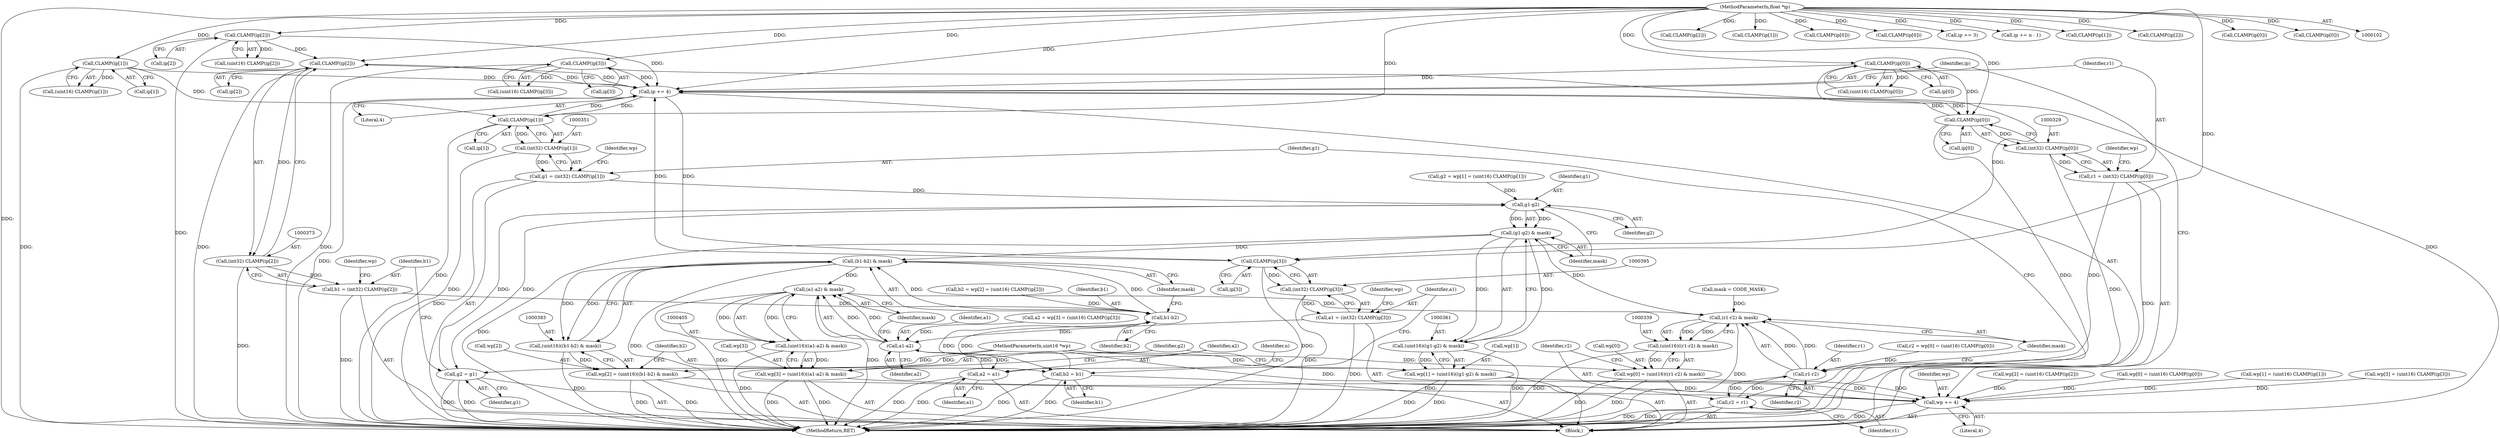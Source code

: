 digraph "0_libtiff_83a4b92815ea04969d494416eaae3d4c6b338e4a#diff-c8b4b355f9b5c06d585b23138e1c185f_1@array" {
"1000374" [label="(Call,CLAMP(ip[2]))"];
"1000293" [label="(Call,CLAMP(ip[2]))"];
"1000103" [label="(MethodParameterIn,float *ip)"];
"1000323" [label="(Call,ip += 4)"];
"1000374" [label="(Call,CLAMP(ip[2]))"];
"1000281" [label="(Call,CLAMP(ip[1]))"];
"1000352" [label="(Call,CLAMP(ip[1]))"];
"1000305" [label="(Call,CLAMP(ip[3]))"];
"1000269" [label="(Call,CLAMP(ip[0]))"];
"1000330" [label="(Call,CLAMP(ip[0]))"];
"1000396" [label="(Call,CLAMP(ip[3]))"];
"1000328" [label="(Call,(int32) CLAMP(ip[0]))"];
"1000326" [label="(Call,r1 = (int32) CLAMP(ip[0]))"];
"1000341" [label="(Call,r1-r2)"];
"1000340" [label="(Call,(r1-r2) & mask)"];
"1000338" [label="(Call,(uint16)((r1-r2) & mask))"];
"1000334" [label="(Call,wp[0] = (uint16)((r1-r2) & mask))"];
"1000320" [label="(Call,wp += 4)"];
"1000362" [label="(Call,(g1-g2) & mask)"];
"1000360" [label="(Call,(uint16)((g1-g2) & mask))"];
"1000356" [label="(Call,wp[1] = (uint16)((g1-g2) & mask))"];
"1000384" [label="(Call,(b1-b2) & mask)"];
"1000382" [label="(Call,(uint16)((b1-b2) & mask))"];
"1000378" [label="(Call,wp[2] = (uint16)((b1-b2) & mask))"];
"1000406" [label="(Call,(a1-a2) & mask)"];
"1000404" [label="(Call,(uint16)((a1-a2) & mask))"];
"1000400" [label="(Call,wp[3] = (uint16)((a1-a2) & mask))"];
"1000345" [label="(Call,r2 = r1)"];
"1000350" [label="(Call,(int32) CLAMP(ip[1]))"];
"1000348" [label="(Call,g1 = (int32) CLAMP(ip[1]))"];
"1000363" [label="(Call,g1-g2)"];
"1000367" [label="(Call,g2 = g1)"];
"1000372" [label="(Call,(int32) CLAMP(ip[2]))"];
"1000370" [label="(Call,b1 = (int32) CLAMP(ip[2]))"];
"1000385" [label="(Call,b1-b2)"];
"1000389" [label="(Call,b2 = b1)"];
"1000394" [label="(Call,(int32) CLAMP(ip[3]))"];
"1000392" [label="(Call,a1 = (int32) CLAMP(ip[3]))"];
"1000407" [label="(Call,a1-a2)"];
"1000411" [label="(Call,a2 = a1)"];
"1000123" [label="(Call,mask = CODE_MASK)"];
"1000168" [label="(Call,CLAMP(ip[2]))"];
"1000343" [label="(Identifier,r2)"];
"1000156" [label="(Call,CLAMP(ip[1]))"];
"1000340" [label="(Call,(r1-r2) & mask)"];
"1000366" [label="(Identifier,mask)"];
"1000324" [label="(Identifier,ip)"];
"1000378" [label="(Call,wp[2] = (uint16)((b1-b2) & mask))"];
"1000404" [label="(Call,(uint16)((a1-a2) & mask))"];
"1000410" [label="(Identifier,mask)"];
"1000408" [label="(Identifier,a1)"];
"1000345" [label="(Call,r2 = r1)"];
"1000330" [label="(Call,CLAMP(ip[0]))"];
"1000400" [label="(Call,wp[3] = (uint16)((a1-a2) & mask))"];
"1000407" [label="(Call,a1-a2)"];
"1000287" [label="(Call,wp[2] = (uint16) CLAMP(ip[2]))"];
"1000334" [label="(Call,wp[0] = (uint16)((r1-r2) & mask))"];
"1000371" [label="(Identifier,b1)"];
"1000144" [label="(Call,CLAMP(ip[0]))"];
"1000406" [label="(Call,(a1-a2) & mask)"];
"1000348" [label="(Call,g1 = (int32) CLAMP(ip[1]))"];
"1000273" [label="(Call,g2 = wp[1] = (uint16) CLAMP(ip[1]))"];
"1000335" [label="(Call,wp[0])"];
"1000263" [label="(Call,wp[0] = (uint16) CLAMP(ip[0]))"];
"1000193" [label="(Call,CLAMP(ip[0]))"];
"1000306" [label="(Call,ip[3])"];
"1000281" [label="(Call,CLAMP(ip[1]))"];
"1000323" [label="(Call,ip += 4)"];
"1000393" [label="(Identifier,a1)"];
"1000413" [label="(Identifier,a1)"];
"1000275" [label="(Call,wp[1] = (uint16) CLAMP(ip[1]))"];
"1000391" [label="(Identifier,b1)"];
"1000285" [label="(Call,b2 = wp[2] = (uint16) CLAMP(ip[2]))"];
"1000357" [label="(Call,wp[1])"];
"1000106" [label="(MethodParameterIn,uint16 *wp)"];
"1000325" [label="(Literal,4)"];
"1000320" [label="(Call,wp += 4)"];
"1000322" [label="(Literal,4)"];
"1000367" [label="(Call,g2 = g1)"];
"1000402" [label="(Identifier,wp)"];
"1000342" [label="(Identifier,r1)"];
"1000394" [label="(Call,(int32) CLAMP(ip[3]))"];
"1000299" [label="(Call,wp[3] = (uint16) CLAMP(ip[3]))"];
"1000316" [label="(Block,)"];
"1000305" [label="(Call,CLAMP(ip[3]))"];
"1000382" [label="(Call,(uint16)((b1-b2) & mask))"];
"1000186" [label="(Call,ip += 3)"];
"1000416" [label="(Call,ip += n - 1)"];
"1000215" [label="(Call,CLAMP(ip[1]))"];
"1000396" [label="(Call,CLAMP(ip[3]))"];
"1000349" [label="(Identifier,g1)"];
"1000314" [label="(Identifier,n)"];
"1000350" [label="(Call,(int32) CLAMP(ip[1]))"];
"1000344" [label="(Identifier,mask)"];
"1000409" [label="(Identifier,a2)"];
"1000270" [label="(Call,ip[0])"];
"1000370" [label="(Call,b1 = (int32) CLAMP(ip[2]))"];
"1000352" [label="(Call,CLAMP(ip[1]))"];
"1000353" [label="(Call,ip[1])"];
"1000267" [label="(Call,(uint16) CLAMP(ip[0]))"];
"1000261" [label="(Call,r2 = wp[0] = (uint16) CLAMP(ip[0]))"];
"1000346" [label="(Identifier,r2)"];
"1000356" [label="(Call,wp[1] = (uint16)((g1-g2) & mask))"];
"1000269" [label="(Call,CLAMP(ip[0]))"];
"1000362" [label="(Call,(g1-g2) & mask)"];
"1000103" [label="(MethodParameterIn,float *ip)"];
"1000237" [label="(Call,CLAMP(ip[2]))"];
"1000374" [label="(Call,CLAMP(ip[2]))"];
"1000336" [label="(Identifier,wp)"];
"1000303" [label="(Call,(uint16) CLAMP(ip[3]))"];
"1000327" [label="(Identifier,r1)"];
"1000412" [label="(Identifier,a2)"];
"1000392" [label="(Call,a1 = (int32) CLAMP(ip[3]))"];
"1000390" [label="(Identifier,b2)"];
"1000365" [label="(Identifier,g2)"];
"1000347" [label="(Identifier,r1)"];
"1000363" [label="(Call,g1-g2)"];
"1000379" [label="(Call,wp[2])"];
"1000372" [label="(Call,(int32) CLAMP(ip[2]))"];
"1000477" [label="(MethodReturn,RET)"];
"1000388" [label="(Identifier,mask)"];
"1000471" [label="(Call,CLAMP(ip[0]))"];
"1000297" [label="(Call,a2 = wp[3] = (uint16) CLAMP(ip[3]))"];
"1000380" [label="(Identifier,wp)"];
"1000360" [label="(Call,(uint16)((g1-g2) & mask))"];
"1000401" [label="(Call,wp[3])"];
"1000389" [label="(Call,b2 = b1)"];
"1000442" [label="(Call,CLAMP(ip[0]))"];
"1000411" [label="(Call,a2 = a1)"];
"1000375" [label="(Call,ip[2])"];
"1000369" [label="(Identifier,g1)"];
"1000364" [label="(Identifier,g1)"];
"1000326" [label="(Call,r1 = (int32) CLAMP(ip[0]))"];
"1000368" [label="(Identifier,g2)"];
"1000321" [label="(Identifier,wp)"];
"1000386" [label="(Identifier,b1)"];
"1000279" [label="(Call,(uint16) CLAMP(ip[1]))"];
"1000385" [label="(Call,b1-b2)"];
"1000397" [label="(Call,ip[3])"];
"1000384" [label="(Call,(b1-b2) & mask)"];
"1000358" [label="(Identifier,wp)"];
"1000294" [label="(Call,ip[2])"];
"1000328" [label="(Call,(int32) CLAMP(ip[0]))"];
"1000282" [label="(Call,ip[1])"];
"1000341" [label="(Call,r1-r2)"];
"1000338" [label="(Call,(uint16)((r1-r2) & mask))"];
"1000331" [label="(Call,ip[0])"];
"1000291" [label="(Call,(uint16) CLAMP(ip[2]))"];
"1000293" [label="(Call,CLAMP(ip[2]))"];
"1000387" [label="(Identifier,b2)"];
"1000374" -> "1000372"  [label="AST: "];
"1000374" -> "1000375"  [label="CFG: "];
"1000375" -> "1000374"  [label="AST: "];
"1000372" -> "1000374"  [label="CFG: "];
"1000374" -> "1000477"  [label="DDG: "];
"1000374" -> "1000323"  [label="DDG: "];
"1000374" -> "1000372"  [label="DDG: "];
"1000293" -> "1000374"  [label="DDG: "];
"1000323" -> "1000374"  [label="DDG: "];
"1000103" -> "1000374"  [label="DDG: "];
"1000293" -> "1000291"  [label="AST: "];
"1000293" -> "1000294"  [label="CFG: "];
"1000294" -> "1000293"  [label="AST: "];
"1000291" -> "1000293"  [label="CFG: "];
"1000293" -> "1000477"  [label="DDG: "];
"1000293" -> "1000291"  [label="DDG: "];
"1000103" -> "1000293"  [label="DDG: "];
"1000293" -> "1000323"  [label="DDG: "];
"1000103" -> "1000102"  [label="AST: "];
"1000103" -> "1000477"  [label="DDG: "];
"1000103" -> "1000144"  [label="DDG: "];
"1000103" -> "1000156"  [label="DDG: "];
"1000103" -> "1000168"  [label="DDG: "];
"1000103" -> "1000186"  [label="DDG: "];
"1000103" -> "1000193"  [label="DDG: "];
"1000103" -> "1000215"  [label="DDG: "];
"1000103" -> "1000237"  [label="DDG: "];
"1000103" -> "1000269"  [label="DDG: "];
"1000103" -> "1000281"  [label="DDG: "];
"1000103" -> "1000305"  [label="DDG: "];
"1000103" -> "1000323"  [label="DDG: "];
"1000103" -> "1000330"  [label="DDG: "];
"1000103" -> "1000352"  [label="DDG: "];
"1000103" -> "1000396"  [label="DDG: "];
"1000103" -> "1000416"  [label="DDG: "];
"1000103" -> "1000442"  [label="DDG: "];
"1000103" -> "1000471"  [label="DDG: "];
"1000323" -> "1000316"  [label="AST: "];
"1000323" -> "1000325"  [label="CFG: "];
"1000324" -> "1000323"  [label="AST: "];
"1000325" -> "1000323"  [label="AST: "];
"1000327" -> "1000323"  [label="CFG: "];
"1000323" -> "1000477"  [label="DDG: "];
"1000281" -> "1000323"  [label="DDG: "];
"1000352" -> "1000323"  [label="DDG: "];
"1000305" -> "1000323"  [label="DDG: "];
"1000269" -> "1000323"  [label="DDG: "];
"1000330" -> "1000323"  [label="DDG: "];
"1000396" -> "1000323"  [label="DDG: "];
"1000323" -> "1000330"  [label="DDG: "];
"1000323" -> "1000352"  [label="DDG: "];
"1000323" -> "1000396"  [label="DDG: "];
"1000281" -> "1000279"  [label="AST: "];
"1000281" -> "1000282"  [label="CFG: "];
"1000282" -> "1000281"  [label="AST: "];
"1000279" -> "1000281"  [label="CFG: "];
"1000281" -> "1000477"  [label="DDG: "];
"1000281" -> "1000279"  [label="DDG: "];
"1000281" -> "1000352"  [label="DDG: "];
"1000352" -> "1000350"  [label="AST: "];
"1000352" -> "1000353"  [label="CFG: "];
"1000353" -> "1000352"  [label="AST: "];
"1000350" -> "1000352"  [label="CFG: "];
"1000352" -> "1000477"  [label="DDG: "];
"1000352" -> "1000350"  [label="DDG: "];
"1000305" -> "1000303"  [label="AST: "];
"1000305" -> "1000306"  [label="CFG: "];
"1000306" -> "1000305"  [label="AST: "];
"1000303" -> "1000305"  [label="CFG: "];
"1000305" -> "1000477"  [label="DDG: "];
"1000305" -> "1000303"  [label="DDG: "];
"1000305" -> "1000396"  [label="DDG: "];
"1000269" -> "1000267"  [label="AST: "];
"1000269" -> "1000270"  [label="CFG: "];
"1000270" -> "1000269"  [label="AST: "];
"1000267" -> "1000269"  [label="CFG: "];
"1000269" -> "1000477"  [label="DDG: "];
"1000269" -> "1000267"  [label="DDG: "];
"1000269" -> "1000330"  [label="DDG: "];
"1000330" -> "1000328"  [label="AST: "];
"1000330" -> "1000331"  [label="CFG: "];
"1000331" -> "1000330"  [label="AST: "];
"1000328" -> "1000330"  [label="CFG: "];
"1000330" -> "1000477"  [label="DDG: "];
"1000330" -> "1000328"  [label="DDG: "];
"1000396" -> "1000394"  [label="AST: "];
"1000396" -> "1000397"  [label="CFG: "];
"1000397" -> "1000396"  [label="AST: "];
"1000394" -> "1000396"  [label="CFG: "];
"1000396" -> "1000477"  [label="DDG: "];
"1000396" -> "1000394"  [label="DDG: "];
"1000328" -> "1000326"  [label="AST: "];
"1000329" -> "1000328"  [label="AST: "];
"1000326" -> "1000328"  [label="CFG: "];
"1000328" -> "1000477"  [label="DDG: "];
"1000328" -> "1000326"  [label="DDG: "];
"1000326" -> "1000316"  [label="AST: "];
"1000327" -> "1000326"  [label="AST: "];
"1000336" -> "1000326"  [label="CFG: "];
"1000326" -> "1000477"  [label="DDG: "];
"1000326" -> "1000341"  [label="DDG: "];
"1000341" -> "1000340"  [label="AST: "];
"1000341" -> "1000343"  [label="CFG: "];
"1000342" -> "1000341"  [label="AST: "];
"1000343" -> "1000341"  [label="AST: "];
"1000344" -> "1000341"  [label="CFG: "];
"1000341" -> "1000340"  [label="DDG: "];
"1000341" -> "1000340"  [label="DDG: "];
"1000261" -> "1000341"  [label="DDG: "];
"1000345" -> "1000341"  [label="DDG: "];
"1000341" -> "1000345"  [label="DDG: "];
"1000340" -> "1000338"  [label="AST: "];
"1000340" -> "1000344"  [label="CFG: "];
"1000344" -> "1000340"  [label="AST: "];
"1000338" -> "1000340"  [label="CFG: "];
"1000340" -> "1000477"  [label="DDG: "];
"1000340" -> "1000338"  [label="DDG: "];
"1000340" -> "1000338"  [label="DDG: "];
"1000406" -> "1000340"  [label="DDG: "];
"1000123" -> "1000340"  [label="DDG: "];
"1000340" -> "1000362"  [label="DDG: "];
"1000338" -> "1000334"  [label="AST: "];
"1000339" -> "1000338"  [label="AST: "];
"1000334" -> "1000338"  [label="CFG: "];
"1000338" -> "1000477"  [label="DDG: "];
"1000338" -> "1000334"  [label="DDG: "];
"1000334" -> "1000316"  [label="AST: "];
"1000335" -> "1000334"  [label="AST: "];
"1000346" -> "1000334"  [label="CFG: "];
"1000334" -> "1000477"  [label="DDG: "];
"1000334" -> "1000477"  [label="DDG: "];
"1000334" -> "1000320"  [label="DDG: "];
"1000106" -> "1000334"  [label="DDG: "];
"1000320" -> "1000316"  [label="AST: "];
"1000320" -> "1000322"  [label="CFG: "];
"1000321" -> "1000320"  [label="AST: "];
"1000322" -> "1000320"  [label="AST: "];
"1000324" -> "1000320"  [label="CFG: "];
"1000320" -> "1000477"  [label="DDG: "];
"1000356" -> "1000320"  [label="DDG: "];
"1000400" -> "1000320"  [label="DDG: "];
"1000287" -> "1000320"  [label="DDG: "];
"1000263" -> "1000320"  [label="DDG: "];
"1000378" -> "1000320"  [label="DDG: "];
"1000275" -> "1000320"  [label="DDG: "];
"1000299" -> "1000320"  [label="DDG: "];
"1000106" -> "1000320"  [label="DDG: "];
"1000362" -> "1000360"  [label="AST: "];
"1000362" -> "1000366"  [label="CFG: "];
"1000363" -> "1000362"  [label="AST: "];
"1000366" -> "1000362"  [label="AST: "];
"1000360" -> "1000362"  [label="CFG: "];
"1000362" -> "1000477"  [label="DDG: "];
"1000362" -> "1000360"  [label="DDG: "];
"1000362" -> "1000360"  [label="DDG: "];
"1000363" -> "1000362"  [label="DDG: "];
"1000363" -> "1000362"  [label="DDG: "];
"1000362" -> "1000384"  [label="DDG: "];
"1000360" -> "1000356"  [label="AST: "];
"1000361" -> "1000360"  [label="AST: "];
"1000356" -> "1000360"  [label="CFG: "];
"1000360" -> "1000477"  [label="DDG: "];
"1000360" -> "1000356"  [label="DDG: "];
"1000356" -> "1000316"  [label="AST: "];
"1000357" -> "1000356"  [label="AST: "];
"1000368" -> "1000356"  [label="CFG: "];
"1000356" -> "1000477"  [label="DDG: "];
"1000356" -> "1000477"  [label="DDG: "];
"1000106" -> "1000356"  [label="DDG: "];
"1000384" -> "1000382"  [label="AST: "];
"1000384" -> "1000388"  [label="CFG: "];
"1000385" -> "1000384"  [label="AST: "];
"1000388" -> "1000384"  [label="AST: "];
"1000382" -> "1000384"  [label="CFG: "];
"1000384" -> "1000477"  [label="DDG: "];
"1000384" -> "1000382"  [label="DDG: "];
"1000384" -> "1000382"  [label="DDG: "];
"1000385" -> "1000384"  [label="DDG: "];
"1000385" -> "1000384"  [label="DDG: "];
"1000384" -> "1000406"  [label="DDG: "];
"1000382" -> "1000378"  [label="AST: "];
"1000383" -> "1000382"  [label="AST: "];
"1000378" -> "1000382"  [label="CFG: "];
"1000382" -> "1000477"  [label="DDG: "];
"1000382" -> "1000378"  [label="DDG: "];
"1000378" -> "1000316"  [label="AST: "];
"1000379" -> "1000378"  [label="AST: "];
"1000390" -> "1000378"  [label="CFG: "];
"1000378" -> "1000477"  [label="DDG: "];
"1000378" -> "1000477"  [label="DDG: "];
"1000106" -> "1000378"  [label="DDG: "];
"1000406" -> "1000404"  [label="AST: "];
"1000406" -> "1000410"  [label="CFG: "];
"1000407" -> "1000406"  [label="AST: "];
"1000410" -> "1000406"  [label="AST: "];
"1000404" -> "1000406"  [label="CFG: "];
"1000406" -> "1000477"  [label="DDG: "];
"1000406" -> "1000477"  [label="DDG: "];
"1000406" -> "1000404"  [label="DDG: "];
"1000406" -> "1000404"  [label="DDG: "];
"1000407" -> "1000406"  [label="DDG: "];
"1000407" -> "1000406"  [label="DDG: "];
"1000404" -> "1000400"  [label="AST: "];
"1000405" -> "1000404"  [label="AST: "];
"1000400" -> "1000404"  [label="CFG: "];
"1000404" -> "1000477"  [label="DDG: "];
"1000404" -> "1000400"  [label="DDG: "];
"1000400" -> "1000316"  [label="AST: "];
"1000401" -> "1000400"  [label="AST: "];
"1000412" -> "1000400"  [label="CFG: "];
"1000400" -> "1000477"  [label="DDG: "];
"1000400" -> "1000477"  [label="DDG: "];
"1000106" -> "1000400"  [label="DDG: "];
"1000345" -> "1000316"  [label="AST: "];
"1000345" -> "1000347"  [label="CFG: "];
"1000346" -> "1000345"  [label="AST: "];
"1000347" -> "1000345"  [label="AST: "];
"1000349" -> "1000345"  [label="CFG: "];
"1000345" -> "1000477"  [label="DDG: "];
"1000345" -> "1000477"  [label="DDG: "];
"1000350" -> "1000348"  [label="AST: "];
"1000351" -> "1000350"  [label="AST: "];
"1000348" -> "1000350"  [label="CFG: "];
"1000350" -> "1000477"  [label="DDG: "];
"1000350" -> "1000348"  [label="DDG: "];
"1000348" -> "1000316"  [label="AST: "];
"1000349" -> "1000348"  [label="AST: "];
"1000358" -> "1000348"  [label="CFG: "];
"1000348" -> "1000477"  [label="DDG: "];
"1000348" -> "1000363"  [label="DDG: "];
"1000363" -> "1000365"  [label="CFG: "];
"1000364" -> "1000363"  [label="AST: "];
"1000365" -> "1000363"  [label="AST: "];
"1000366" -> "1000363"  [label="CFG: "];
"1000367" -> "1000363"  [label="DDG: "];
"1000273" -> "1000363"  [label="DDG: "];
"1000363" -> "1000367"  [label="DDG: "];
"1000367" -> "1000316"  [label="AST: "];
"1000367" -> "1000369"  [label="CFG: "];
"1000368" -> "1000367"  [label="AST: "];
"1000369" -> "1000367"  [label="AST: "];
"1000371" -> "1000367"  [label="CFG: "];
"1000367" -> "1000477"  [label="DDG: "];
"1000367" -> "1000477"  [label="DDG: "];
"1000372" -> "1000370"  [label="AST: "];
"1000373" -> "1000372"  [label="AST: "];
"1000370" -> "1000372"  [label="CFG: "];
"1000372" -> "1000477"  [label="DDG: "];
"1000372" -> "1000370"  [label="DDG: "];
"1000370" -> "1000316"  [label="AST: "];
"1000371" -> "1000370"  [label="AST: "];
"1000380" -> "1000370"  [label="CFG: "];
"1000370" -> "1000477"  [label="DDG: "];
"1000370" -> "1000385"  [label="DDG: "];
"1000385" -> "1000387"  [label="CFG: "];
"1000386" -> "1000385"  [label="AST: "];
"1000387" -> "1000385"  [label="AST: "];
"1000388" -> "1000385"  [label="CFG: "];
"1000285" -> "1000385"  [label="DDG: "];
"1000389" -> "1000385"  [label="DDG: "];
"1000385" -> "1000389"  [label="DDG: "];
"1000389" -> "1000316"  [label="AST: "];
"1000389" -> "1000391"  [label="CFG: "];
"1000390" -> "1000389"  [label="AST: "];
"1000391" -> "1000389"  [label="AST: "];
"1000393" -> "1000389"  [label="CFG: "];
"1000389" -> "1000477"  [label="DDG: "];
"1000389" -> "1000477"  [label="DDG: "];
"1000394" -> "1000392"  [label="AST: "];
"1000395" -> "1000394"  [label="AST: "];
"1000392" -> "1000394"  [label="CFG: "];
"1000394" -> "1000477"  [label="DDG: "];
"1000394" -> "1000392"  [label="DDG: "];
"1000392" -> "1000316"  [label="AST: "];
"1000393" -> "1000392"  [label="AST: "];
"1000402" -> "1000392"  [label="CFG: "];
"1000392" -> "1000477"  [label="DDG: "];
"1000392" -> "1000407"  [label="DDG: "];
"1000407" -> "1000409"  [label="CFG: "];
"1000408" -> "1000407"  [label="AST: "];
"1000409" -> "1000407"  [label="AST: "];
"1000410" -> "1000407"  [label="CFG: "];
"1000297" -> "1000407"  [label="DDG: "];
"1000411" -> "1000407"  [label="DDG: "];
"1000407" -> "1000411"  [label="DDG: "];
"1000411" -> "1000316"  [label="AST: "];
"1000411" -> "1000413"  [label="CFG: "];
"1000412" -> "1000411"  [label="AST: "];
"1000413" -> "1000411"  [label="AST: "];
"1000314" -> "1000411"  [label="CFG: "];
"1000411" -> "1000477"  [label="DDG: "];
"1000411" -> "1000477"  [label="DDG: "];
}
